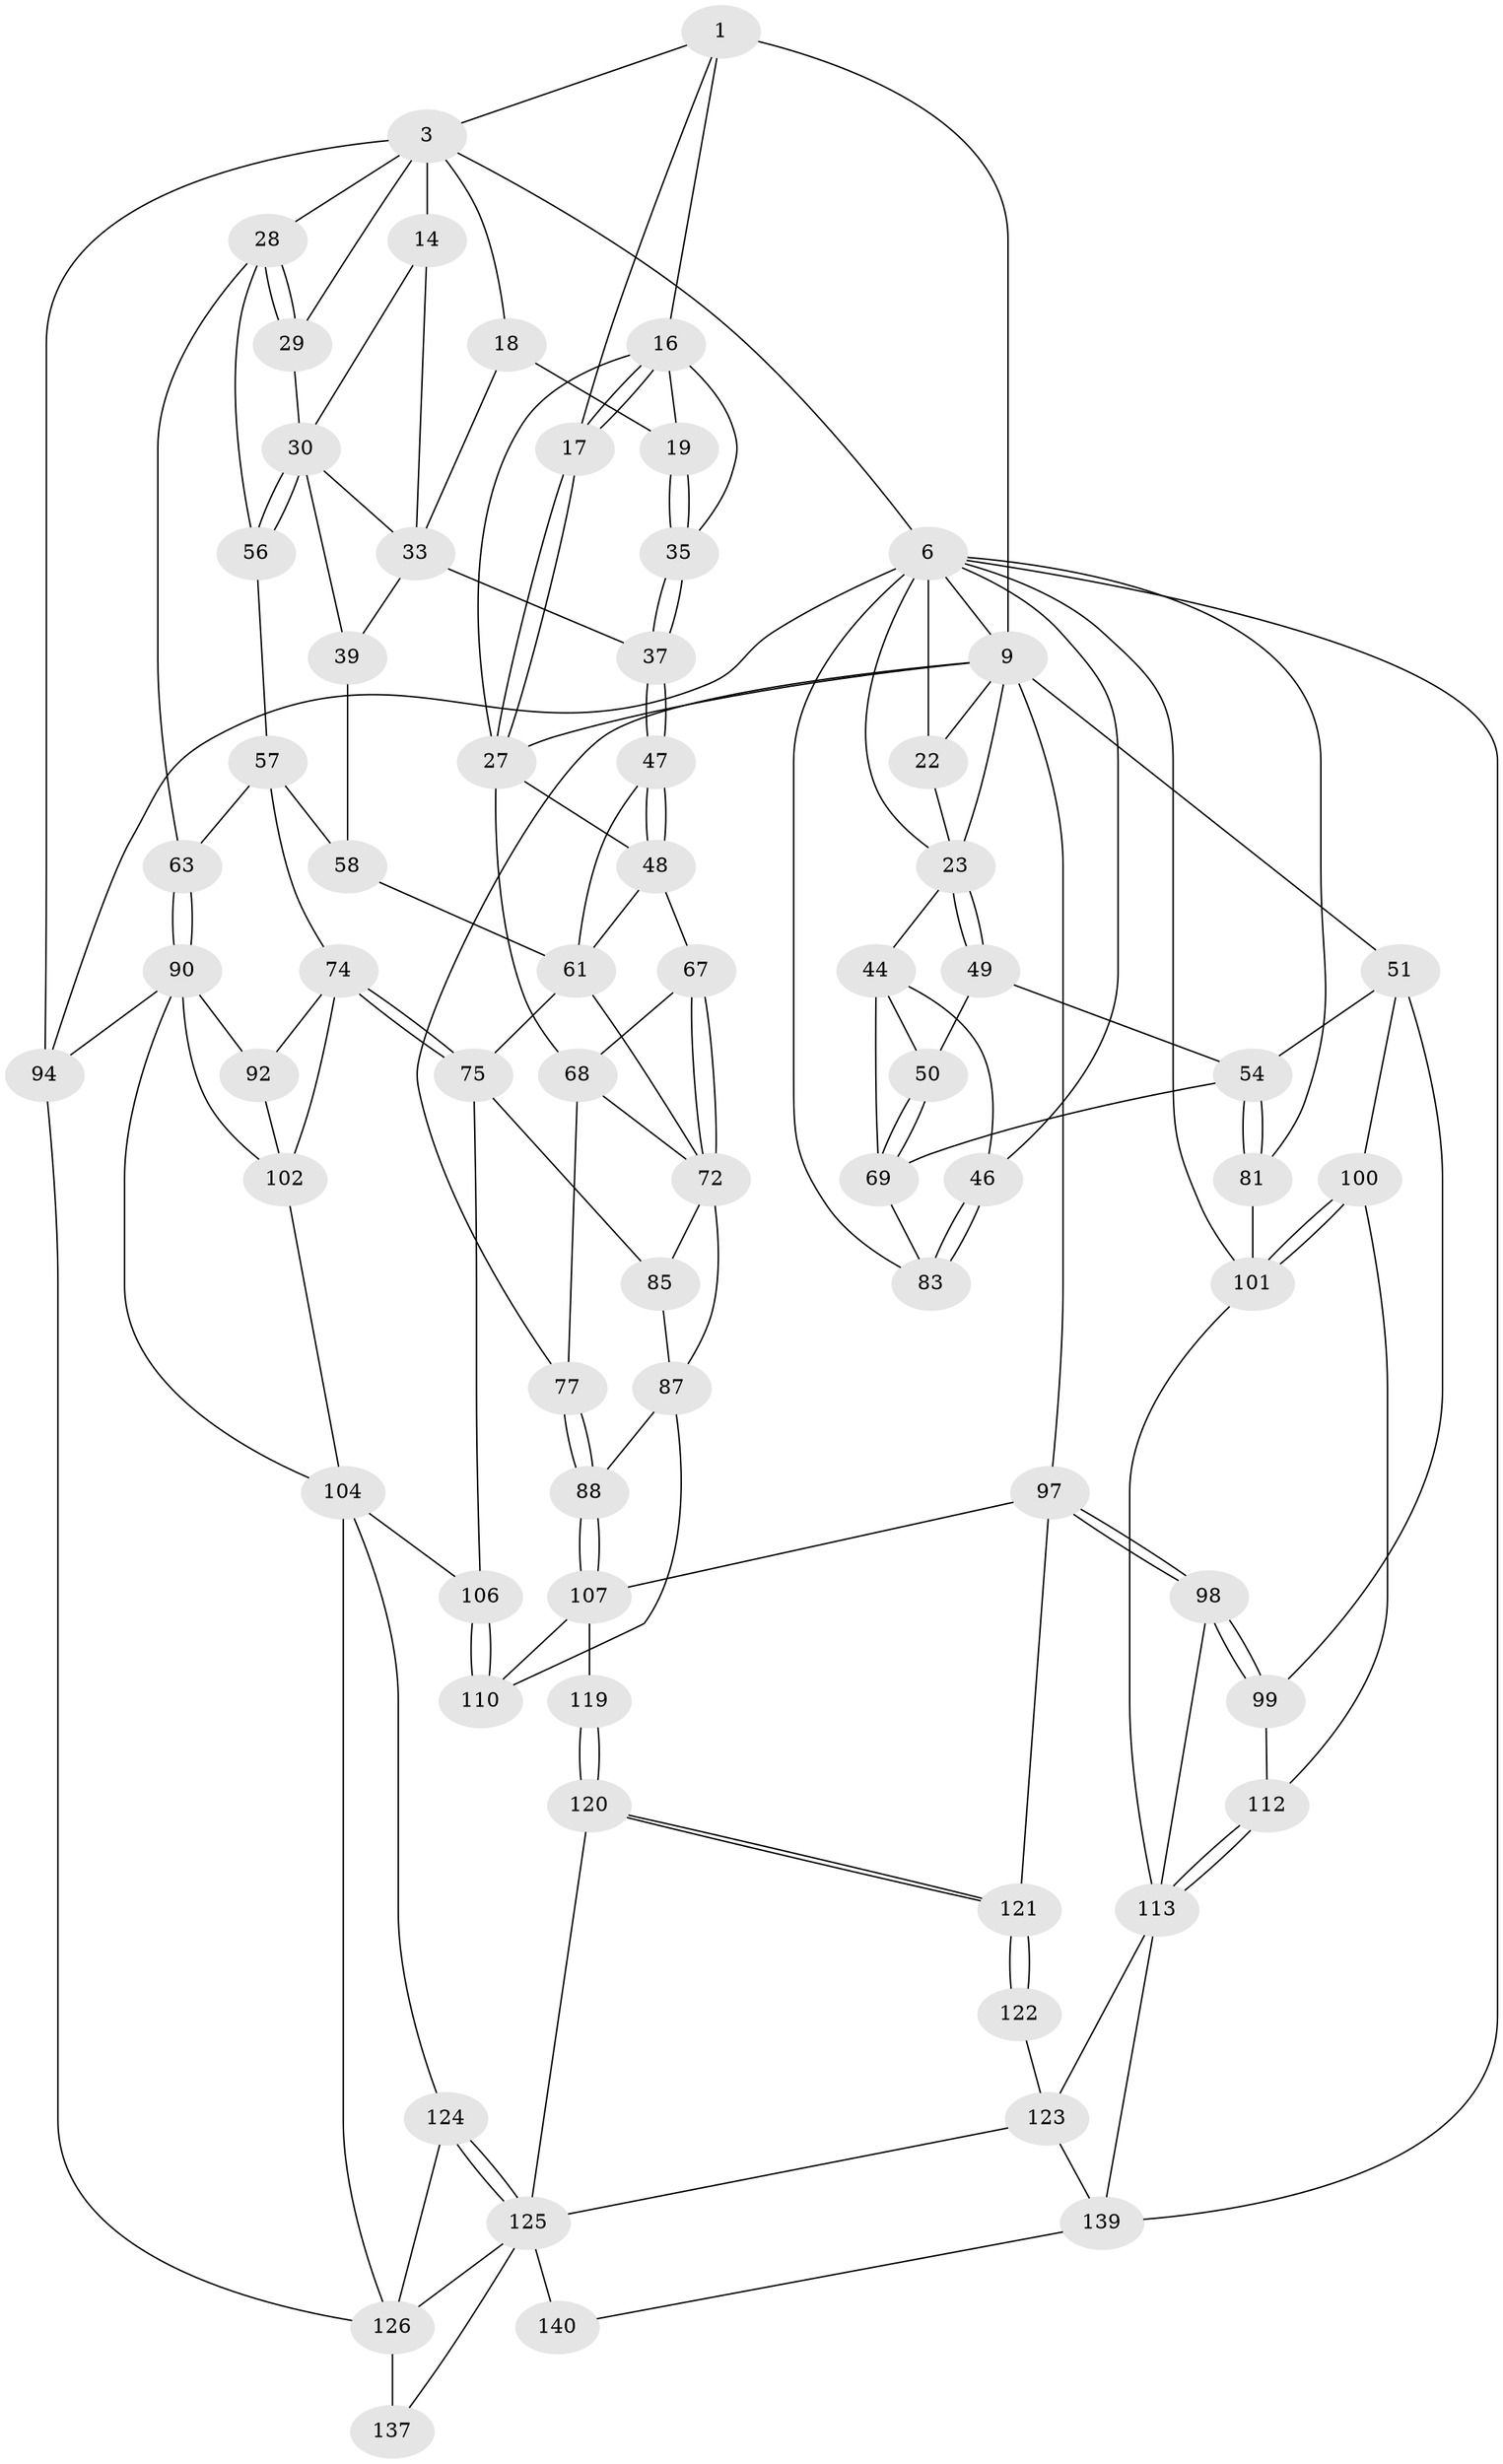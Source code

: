 // original degree distribution, {3: 0.014184397163120567, 4: 0.23404255319148937, 6: 0.2127659574468085, 5: 0.5390070921985816}
// Generated by graph-tools (version 1.1) at 2025/16/03/09/25 04:16:56]
// undirected, 70 vertices, 159 edges
graph export_dot {
graph [start="1"]
  node [color=gray90,style=filled];
  1 [pos="+0.38187111346611163+0",super="+2+8"];
  3 [pos="+0.6879470859581137+0",super="+15+4"];
  6 [pos="+0+0",super="+7+82+21"];
  9 [pos="+0.31198632676491356+0.17471756695657176",super="+10+42"];
  14 [pos="+0.8314924625187509+0.10288010073919876",super="+32"];
  16 [pos="+0.5641664053869784+0",super="+20"];
  17 [pos="+0.44727442716463683+0.15163694158153662"];
  18 [pos="+0.73896343405356+0.11403578788214895"];
  19 [pos="+0.6976458598741028+0.11500993461701693"];
  22 [pos="+0.1004942717460595+0.08685229235246349"];
  23 [pos="+0.1573093008356187+0.18862160537133066",super="+24"];
  27 [pos="+0.5202934369330914+0.21856653698420528",super="+40"];
  28 [pos="+1+0.20120031987514575",super="+62"];
  29 [pos="+0.8923040425612824+0.1019925140830994"];
  30 [pos="+0.9564428635189326+0.2448007452186736",super="+31"];
  33 [pos="+0.8180820637528987+0.19370970555282024",super="+34"];
  35 [pos="+0.6779569719759649+0.2144654170265982"];
  37 [pos="+0.7007620895561751+0.26678049912809115"];
  39 [pos="+0.8194882202806999+0.26812134569967244"];
  44 [pos="+0.0076169864435081435+0.2362852044576833",super="+45"];
  46 [pos="+0+0.2512735689972892"];
  47 [pos="+0.6934085548020665+0.28856829540064993"];
  48 [pos="+0.6788934372914517+0.30531038401109745",super="+66"];
  49 [pos="+0.15470404072440383+0.22124539605255122"];
  50 [pos="+0.09168218946702861+0.33385976813942336"];
  51 [pos="+0.2650966285571294+0.43480699363733105",super="+52"];
  54 [pos="+0.20003641374795886+0.4337112834133896",super="+55"];
  56 [pos="+0.9774990836847716+0.2630755649403689"];
  57 [pos="+0.9615717295323514+0.28187797939044723",super="+64"];
  58 [pos="+0.8541770294805465+0.33999642960419874",super="+59"];
  61 [pos="+0.7965895174606913+0.3372256125347092",super="+65"];
  63 [pos="+1+0.5200734990028293"];
  67 [pos="+0.6705782450206289+0.3702403115964192"];
  68 [pos="+0.5808683512261676+0.39638575065960324",super="+76"];
  69 [pos="+0.11174822793939561+0.38052548241219064",super="+70"];
  72 [pos="+0.6957588460343016+0.40586450016036313",super="+79"];
  74 [pos="+0.8471846972953689+0.47932063104476463",super="+93"];
  75 [pos="+0.8410448800197227+0.4819689987326957",super="+84"];
  77 [pos="+0.5355252000586106+0.5045646892225744"];
  81 [pos="+0+0.6665821886461447"];
  83 [pos="+0+0.5265910355158345"];
  85 [pos="+0.7322848112297572+0.5167933143206619",super="+86"];
  87 [pos="+0.5981179887623287+0.5235014851031048",super="+89"];
  88 [pos="+0.5368325969184728+0.5058992537278495"];
  90 [pos="+1+0.5695828376998726",super="+91+95"];
  92 [pos="+0.945925631286535+0.552543295542731"];
  94 [pos="+1+1"];
  97 [pos="+0.3978364773722156+0.634438524419138",super="+109"];
  98 [pos="+0.38478116653043276+0.6369583727223824"];
  99 [pos="+0.2771571214823918+0.5152114965906165"];
  100 [pos="+0.12301450806721978+0.6364021780675043"];
  101 [pos="+0+0.6775879909961222",super="+116"];
  102 [pos="+0.8971259593831825+0.6228577389206073",super="+103"];
  104 [pos="+0.8719098282440261+0.6691398408472887",super="+118+105"];
  106 [pos="+0.8115352482069581+0.5842557809964782"];
  107 [pos="+0.538624905899938+0.5308609069062642",super="+108+111"];
  110 [pos="+0.6709711291398985+0.6470409677582297"];
  112 [pos="+0.19698948942523542+0.6427621279412886"];
  113 [pos="+0.2737629808159794+0.7877241120169527",super="+114+117"];
  119 [pos="+0.6517869551278667+0.7096094538201945"];
  120 [pos="+0.655688642406974+0.7207629638182204"];
  121 [pos="+0.47596806695576455+0.8522819759962295"];
  122 [pos="+0.47509498755345464+0.8533749082412032"];
  123 [pos="+0.3659682535448169+0.8138007138352097",super="+131"];
  124 [pos="+0.7827071785968698+0.7710311447539949"];
  125 [pos="+0.7254760781689571+0.7823922345535081",super="+129"];
  126 [pos="+0.8938089488825278+0.8313279393014479",super="+127"];
  137 [pos="+0.7142480718666386+1"];
  139 [pos="+0.3325606631224942+1",super="+141"];
  140 [pos="+0.5154784806550136+1"];
  1 -- 16;
  1 -- 3;
  1 -- 9;
  1 -- 17;
  3 -- 18;
  3 -- 14 [weight=2];
  3 -- 6;
  3 -- 94;
  3 -- 28;
  3 -- 29;
  6 -- 81;
  6 -- 83;
  6 -- 94;
  6 -- 139;
  6 -- 46;
  6 -- 23;
  6 -- 22;
  6 -- 9;
  6 -- 101;
  9 -- 51 [weight=2];
  9 -- 23;
  9 -- 22;
  9 -- 97;
  9 -- 77;
  9 -- 27;
  14 -- 33;
  14 -- 30;
  16 -- 17;
  16 -- 17;
  16 -- 35;
  16 -- 19;
  16 -- 27;
  17 -- 27;
  17 -- 27;
  18 -- 19;
  18 -- 33;
  19 -- 35;
  19 -- 35;
  22 -- 23;
  23 -- 49;
  23 -- 49;
  23 -- 44;
  27 -- 48;
  27 -- 68;
  28 -- 29;
  28 -- 29;
  28 -- 56;
  28 -- 63;
  29 -- 30;
  30 -- 56;
  30 -- 56;
  30 -- 33;
  30 -- 39;
  33 -- 37;
  33 -- 39;
  35 -- 37;
  35 -- 37;
  37 -- 47;
  37 -- 47;
  39 -- 58;
  44 -- 50;
  44 -- 69;
  44 -- 46;
  46 -- 83;
  46 -- 83;
  47 -- 48;
  47 -- 48;
  47 -- 61;
  48 -- 67;
  48 -- 61;
  49 -- 50;
  49 -- 54;
  50 -- 69;
  50 -- 69;
  51 -- 99;
  51 -- 100;
  51 -- 54;
  54 -- 81;
  54 -- 81;
  54 -- 69;
  56 -- 57;
  57 -- 58 [weight=2];
  57 -- 74;
  57 -- 63;
  58 -- 61;
  61 -- 72;
  61 -- 75;
  63 -- 90;
  63 -- 90;
  67 -- 68;
  67 -- 72;
  67 -- 72;
  68 -- 77;
  68 -- 72;
  69 -- 83;
  72 -- 85;
  72 -- 87;
  74 -- 75;
  74 -- 75;
  74 -- 92;
  74 -- 102;
  75 -- 106;
  75 -- 85;
  77 -- 88;
  77 -- 88;
  81 -- 101;
  85 -- 87 [weight=2];
  87 -- 88;
  87 -- 110;
  88 -- 107;
  88 -- 107;
  90 -- 92;
  90 -- 104;
  90 -- 94;
  90 -- 102;
  92 -- 102;
  94 -- 126;
  97 -- 98;
  97 -- 98;
  97 -- 107;
  97 -- 121;
  98 -- 99;
  98 -- 99;
  98 -- 113;
  99 -- 112;
  100 -- 101;
  100 -- 101;
  100 -- 112;
  101 -- 113;
  102 -- 104;
  104 -- 126;
  104 -- 106;
  104 -- 124;
  106 -- 110;
  106 -- 110;
  107 -- 119 [weight=2];
  107 -- 110;
  112 -- 113;
  112 -- 113;
  113 -- 139;
  113 -- 123 [weight=2];
  119 -- 120;
  119 -- 120;
  120 -- 121;
  120 -- 121;
  120 -- 125;
  121 -- 122;
  121 -- 122;
  122 -- 123 [weight=2];
  123 -- 139;
  123 -- 125;
  124 -- 125;
  124 -- 125;
  124 -- 126;
  125 -- 137;
  125 -- 140 [weight=2];
  125 -- 126;
  126 -- 137 [weight=2];
  139 -- 140;
}
